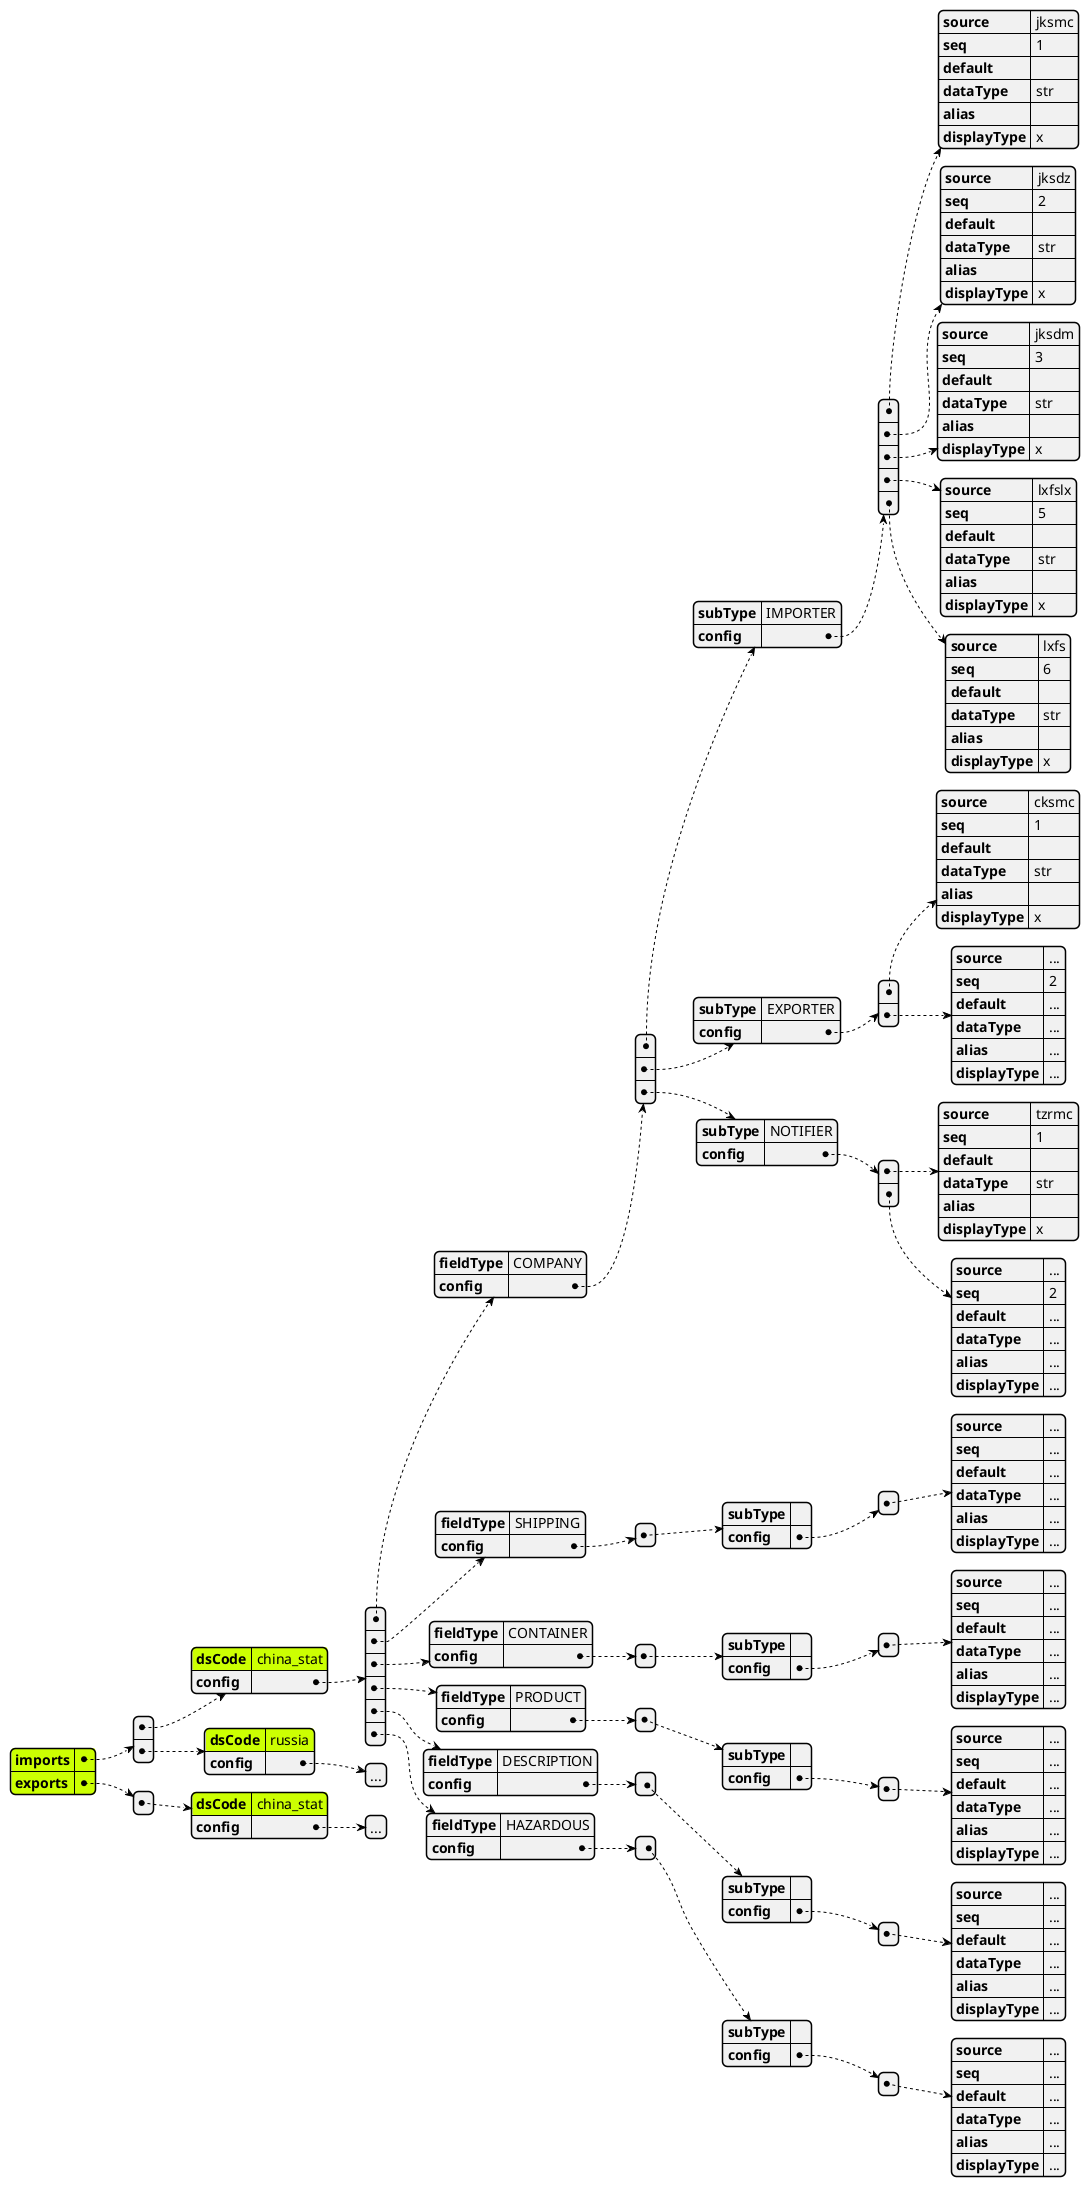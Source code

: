 @startjson
#highlight "imports"
#highlight "imports" / "0" / "dsCode"
#highlight "imports" / "1" / "dsCode"
#highlight "imports" / "2" / "dsCode"
#highlight "exports"
#highlight "exports" / "0" / "dsCode" 
#highlight "exports" / "1" / "dsCode" 
' #highlight "address" / "city"
' #highlight "phoneNumbers" / "0" / "number"
{
    "imports": [
        {
            "dsCode": "china_stat",
            "config": [
                {
                    "fieldType": "COMPANY",
                    "config": [
                        {
                            "subType": "IMPORTER",
                            "config": [
                                {
                                    "source": "jksmc",
                                    "seq": 1,
                                    "default": "",
                                    "dataType": "str",
                                    "alias": "",
                                    "displayType": "x"
                                },
                                {
                                    "source": "jksdz",
                                    "seq": 2,
                                    "default": "",
                                    "dataType": "str",
                                    "alias": "",
                                    "displayType": "x"
                                },
                                {
                                    "source": "jksdm",
                                    "seq": 3,
                                    "default": "",
                                    "dataType": "str",
                                    "alias": "",
                                    "displayType": "x"
                                },
                                {
                                    "source": "lxfslx",
                                    "seq": 5,
                                    "default": "",
                                    "dataType": "str",
                                    "alias": "",
                                    "displayType": "x"
                                },
                                {
                                    "source": "lxfs",
                                    "seq": 6,
                                    "default": "",
                                    "dataType": "str",
                                    "alias": "",
                                    "displayType": "x"
                                }
                            ]
                        },
                        {
                            "subType": "EXPORTER",
                            "config": [
                                {
                                    "source": "cksmc",
                                    "seq": 1,
                                    "default": "",
                                    "dataType": "str",
                                    "alias": "",
                                    "displayType": "x"
                                },
                                {
                                    "source": "...",
                                    "seq": 2,
                                    "default": "...",
                                    "dataType": "...",
                                    "alias": "...",
                                    "displayType": "..."
                                }
                            ]
                        },
                        {
                            "subType": "NOTIFIER",
                            "config": [
                                {
                                    "source": "tzrmc",
                                    "seq": 1,
                                    "default": "",
                                    "dataType": "str",
                                    "alias": "",
                                    "displayType": "x"
                                },
                                {
                                    "source": "...",
                                    "seq": 2,
                                    "default": "...",
                                    "dataType": "...",
                                    "alias": "...",
                                    "displayType": "..."
                                }
                            ]
                        }
                    ]
                },
                {
                    "fieldType": "SHIPPING",
                    "config": [
                        {
                            "subType": "",
                            "config": [
                                {
                                    "source": "...",
                                    "seq": "...",
                                    "default": "...",
                                    "dataType": "...",
                                    "alias": "...",
                                    "displayType": "..."
                                }
                            ]
                        }
                    ]
                },
                {
                    "fieldType": "CONTAINER",
                    "config": [
                        {
                            "subType": "",
                            "config": [
                                {
                                    "source": "...",
                                    "seq": "...",
                                    "default": "...",
                                    "dataType": "...",
                                    "alias": "...",
                                    "displayType": "..."
                                }
                            ]
                        }
                    ]
                },
                {
                    "fieldType": "PRODUCT",
                    "config": [
                        {
                            "subType": "",
                            "config": [
                                {
                                    "source": "...",
                                    "seq": "...",
                                    "default": "...",
                                    "dataType": "...",
                                    "alias": "...",
                                    "displayType": "..."
                                }
                            ]
                        }
                    ]
                },
                {
                    "fieldType": "DESCRIPTION",
                    "config": [
                        {
                            "subType": "",
                            "config": [
                                {
                                    "source": "...",
                                    "seq": "...",
                                    "default": "...",
                                    "dataType": "...",
                                    "alias": "...",
                                    "displayType": "..."
                                }
                            ]
                        }
                    ]
                },
                {
                    "fieldType": "HAZARDOUS",
                    "config": [
                        {
                            "subType": "",
                            "config": [
                                {
                                    "source": "...",
                                    "seq": "...",
                                    "default": "...",
                                    "dataType": "...",
                                    "alias": "...",
                                    "displayType": "..."
                                }
                            ]
                        }
                    ]
                }
            ]
        },
        {
            "dsCode": "russia",
            "config": [
                "..."
            ]
        }
    ],
    "exports": [
        {
            "dsCode": "china_stat",
            "config": ["..."]
        }
    ]
}
@endjson